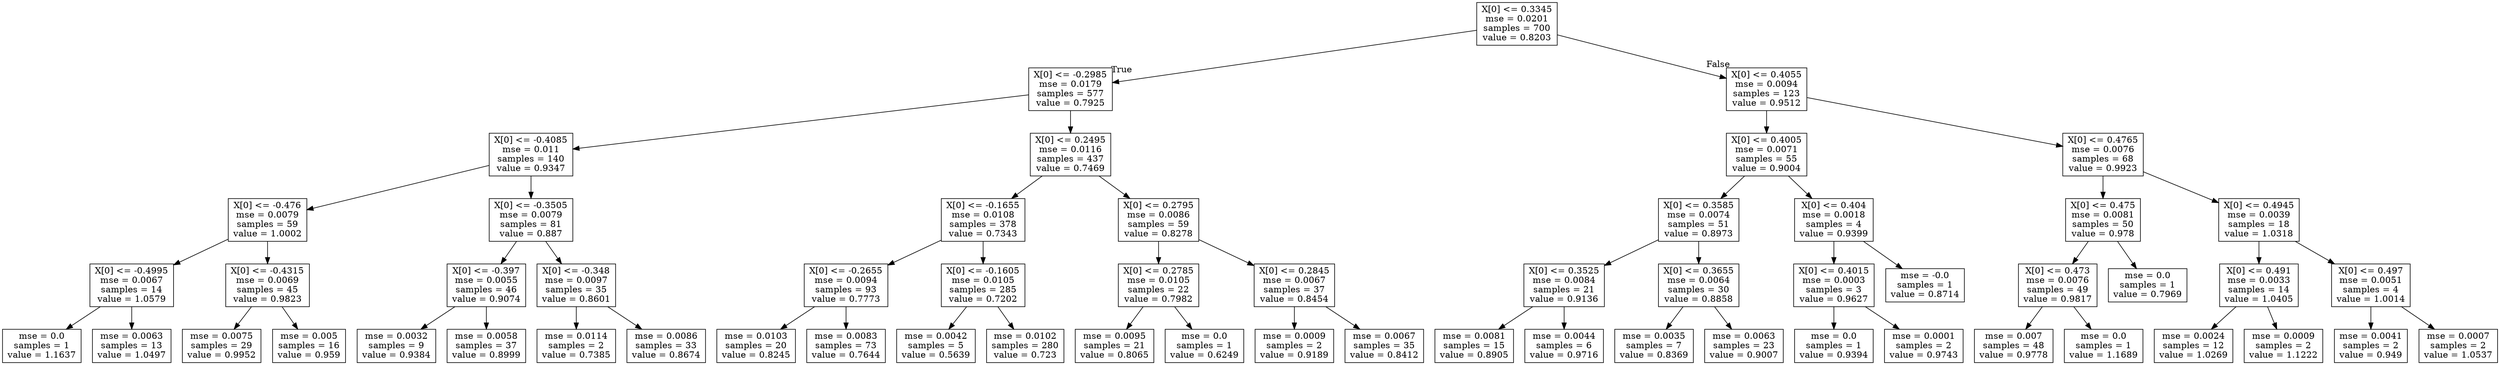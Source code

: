 digraph Tree {
node [shape=box] ;
0 [label="X[0] <= 0.3345\nmse = 0.0201\nsamples = 700\nvalue = 0.8203"] ;
1 [label="X[0] <= -0.2985\nmse = 0.0179\nsamples = 577\nvalue = 0.7925"] ;
0 -> 1 [labeldistance=2.5, labelangle=45, headlabel="True"] ;
2 [label="X[0] <= -0.4085\nmse = 0.011\nsamples = 140\nvalue = 0.9347"] ;
1 -> 2 ;
3 [label="X[0] <= -0.476\nmse = 0.0079\nsamples = 59\nvalue = 1.0002"] ;
2 -> 3 ;
4 [label="X[0] <= -0.4995\nmse = 0.0067\nsamples = 14\nvalue = 1.0579"] ;
3 -> 4 ;
5 [label="mse = 0.0\nsamples = 1\nvalue = 1.1637"] ;
4 -> 5 ;
6 [label="mse = 0.0063\nsamples = 13\nvalue = 1.0497"] ;
4 -> 6 ;
7 [label="X[0] <= -0.4315\nmse = 0.0069\nsamples = 45\nvalue = 0.9823"] ;
3 -> 7 ;
8 [label="mse = 0.0075\nsamples = 29\nvalue = 0.9952"] ;
7 -> 8 ;
9 [label="mse = 0.005\nsamples = 16\nvalue = 0.959"] ;
7 -> 9 ;
10 [label="X[0] <= -0.3505\nmse = 0.0079\nsamples = 81\nvalue = 0.887"] ;
2 -> 10 ;
11 [label="X[0] <= -0.397\nmse = 0.0055\nsamples = 46\nvalue = 0.9074"] ;
10 -> 11 ;
12 [label="mse = 0.0032\nsamples = 9\nvalue = 0.9384"] ;
11 -> 12 ;
13 [label="mse = 0.0058\nsamples = 37\nvalue = 0.8999"] ;
11 -> 13 ;
14 [label="X[0] <= -0.348\nmse = 0.0097\nsamples = 35\nvalue = 0.8601"] ;
10 -> 14 ;
15 [label="mse = 0.0114\nsamples = 2\nvalue = 0.7385"] ;
14 -> 15 ;
16 [label="mse = 0.0086\nsamples = 33\nvalue = 0.8674"] ;
14 -> 16 ;
17 [label="X[0] <= 0.2495\nmse = 0.0116\nsamples = 437\nvalue = 0.7469"] ;
1 -> 17 ;
18 [label="X[0] <= -0.1655\nmse = 0.0108\nsamples = 378\nvalue = 0.7343"] ;
17 -> 18 ;
19 [label="X[0] <= -0.2655\nmse = 0.0094\nsamples = 93\nvalue = 0.7773"] ;
18 -> 19 ;
20 [label="mse = 0.0103\nsamples = 20\nvalue = 0.8245"] ;
19 -> 20 ;
21 [label="mse = 0.0083\nsamples = 73\nvalue = 0.7644"] ;
19 -> 21 ;
22 [label="X[0] <= -0.1605\nmse = 0.0105\nsamples = 285\nvalue = 0.7202"] ;
18 -> 22 ;
23 [label="mse = 0.0042\nsamples = 5\nvalue = 0.5639"] ;
22 -> 23 ;
24 [label="mse = 0.0102\nsamples = 280\nvalue = 0.723"] ;
22 -> 24 ;
25 [label="X[0] <= 0.2795\nmse = 0.0086\nsamples = 59\nvalue = 0.8278"] ;
17 -> 25 ;
26 [label="X[0] <= 0.2785\nmse = 0.0105\nsamples = 22\nvalue = 0.7982"] ;
25 -> 26 ;
27 [label="mse = 0.0095\nsamples = 21\nvalue = 0.8065"] ;
26 -> 27 ;
28 [label="mse = 0.0\nsamples = 1\nvalue = 0.6249"] ;
26 -> 28 ;
29 [label="X[0] <= 0.2845\nmse = 0.0067\nsamples = 37\nvalue = 0.8454"] ;
25 -> 29 ;
30 [label="mse = 0.0009\nsamples = 2\nvalue = 0.9189"] ;
29 -> 30 ;
31 [label="mse = 0.0067\nsamples = 35\nvalue = 0.8412"] ;
29 -> 31 ;
32 [label="X[0] <= 0.4055\nmse = 0.0094\nsamples = 123\nvalue = 0.9512"] ;
0 -> 32 [labeldistance=2.5, labelangle=-45, headlabel="False"] ;
33 [label="X[0] <= 0.4005\nmse = 0.0071\nsamples = 55\nvalue = 0.9004"] ;
32 -> 33 ;
34 [label="X[0] <= 0.3585\nmse = 0.0074\nsamples = 51\nvalue = 0.8973"] ;
33 -> 34 ;
35 [label="X[0] <= 0.3525\nmse = 0.0084\nsamples = 21\nvalue = 0.9136"] ;
34 -> 35 ;
36 [label="mse = 0.0081\nsamples = 15\nvalue = 0.8905"] ;
35 -> 36 ;
37 [label="mse = 0.0044\nsamples = 6\nvalue = 0.9716"] ;
35 -> 37 ;
38 [label="X[0] <= 0.3655\nmse = 0.0064\nsamples = 30\nvalue = 0.8858"] ;
34 -> 38 ;
39 [label="mse = 0.0035\nsamples = 7\nvalue = 0.8369"] ;
38 -> 39 ;
40 [label="mse = 0.0063\nsamples = 23\nvalue = 0.9007"] ;
38 -> 40 ;
41 [label="X[0] <= 0.404\nmse = 0.0018\nsamples = 4\nvalue = 0.9399"] ;
33 -> 41 ;
42 [label="X[0] <= 0.4015\nmse = 0.0003\nsamples = 3\nvalue = 0.9627"] ;
41 -> 42 ;
43 [label="mse = 0.0\nsamples = 1\nvalue = 0.9394"] ;
42 -> 43 ;
44 [label="mse = 0.0001\nsamples = 2\nvalue = 0.9743"] ;
42 -> 44 ;
45 [label="mse = -0.0\nsamples = 1\nvalue = 0.8714"] ;
41 -> 45 ;
46 [label="X[0] <= 0.4765\nmse = 0.0076\nsamples = 68\nvalue = 0.9923"] ;
32 -> 46 ;
47 [label="X[0] <= 0.475\nmse = 0.0081\nsamples = 50\nvalue = 0.978"] ;
46 -> 47 ;
48 [label="X[0] <= 0.473\nmse = 0.0076\nsamples = 49\nvalue = 0.9817"] ;
47 -> 48 ;
49 [label="mse = 0.007\nsamples = 48\nvalue = 0.9778"] ;
48 -> 49 ;
50 [label="mse = 0.0\nsamples = 1\nvalue = 1.1689"] ;
48 -> 50 ;
51 [label="mse = 0.0\nsamples = 1\nvalue = 0.7969"] ;
47 -> 51 ;
52 [label="X[0] <= 0.4945\nmse = 0.0039\nsamples = 18\nvalue = 1.0318"] ;
46 -> 52 ;
53 [label="X[0] <= 0.491\nmse = 0.0033\nsamples = 14\nvalue = 1.0405"] ;
52 -> 53 ;
54 [label="mse = 0.0024\nsamples = 12\nvalue = 1.0269"] ;
53 -> 54 ;
55 [label="mse = 0.0009\nsamples = 2\nvalue = 1.1222"] ;
53 -> 55 ;
56 [label="X[0] <= 0.497\nmse = 0.0051\nsamples = 4\nvalue = 1.0014"] ;
52 -> 56 ;
57 [label="mse = 0.0041\nsamples = 2\nvalue = 0.949"] ;
56 -> 57 ;
58 [label="mse = 0.0007\nsamples = 2\nvalue = 1.0537"] ;
56 -> 58 ;
}